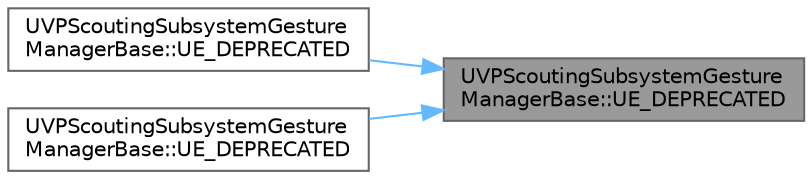digraph "UVPScoutingSubsystemGestureManagerBase::UE_DEPRECATED"
{
 // INTERACTIVE_SVG=YES
 // LATEX_PDF_SIZE
  bgcolor="transparent";
  edge [fontname=Helvetica,fontsize=10,labelfontname=Helvetica,labelfontsize=10];
  node [fontname=Helvetica,fontsize=10,shape=box,height=0.2,width=0.4];
  rankdir="RL";
  Node1 [id="Node000001",label="UVPScoutingSubsystemGesture\lManagerBase::UE_DEPRECATED",height=0.2,width=0.4,color="gray40", fillcolor="grey60", style="filled", fontcolor="black",tooltip=" "];
  Node1 -> Node2 [id="edge1_Node000001_Node000002",dir="back",color="steelblue1",style="solid",tooltip=" "];
  Node2 [id="Node000002",label="UVPScoutingSubsystemGesture\lManagerBase::UE_DEPRECATED",height=0.2,width=0.4,color="grey40", fillcolor="white", style="filled",URL="$d5/d4a/classUVPScoutingSubsystemGestureManagerBase.html#ae3392d7cb3e6d1f084634d0ce3fb2a1c",tooltip=" "];
  Node1 -> Node3 [id="edge2_Node000001_Node000003",dir="back",color="steelblue1",style="solid",tooltip=" "];
  Node3 [id="Node000003",label="UVPScoutingSubsystemGesture\lManagerBase::UE_DEPRECATED",height=0.2,width=0.4,color="grey40", fillcolor="white", style="filled",URL="$d5/d4a/classUVPScoutingSubsystemGestureManagerBase.html#a7c5b20e18daec399950f7c11392a96db",tooltip=" "];
}
